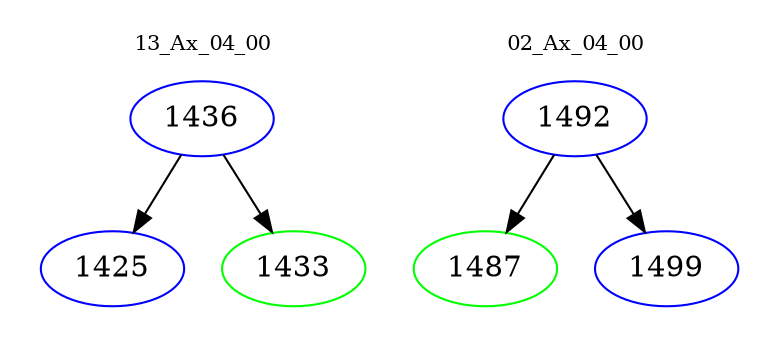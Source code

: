 digraph{
subgraph cluster_0 {
color = white
label = "13_Ax_04_00";
fontsize=10;
T0_1436 [label="1436", color="blue"]
T0_1436 -> T0_1425 [color="black"]
T0_1425 [label="1425", color="blue"]
T0_1436 -> T0_1433 [color="black"]
T0_1433 [label="1433", color="green"]
}
subgraph cluster_1 {
color = white
label = "02_Ax_04_00";
fontsize=10;
T1_1492 [label="1492", color="blue"]
T1_1492 -> T1_1487 [color="black"]
T1_1487 [label="1487", color="green"]
T1_1492 -> T1_1499 [color="black"]
T1_1499 [label="1499", color="blue"]
}
}
